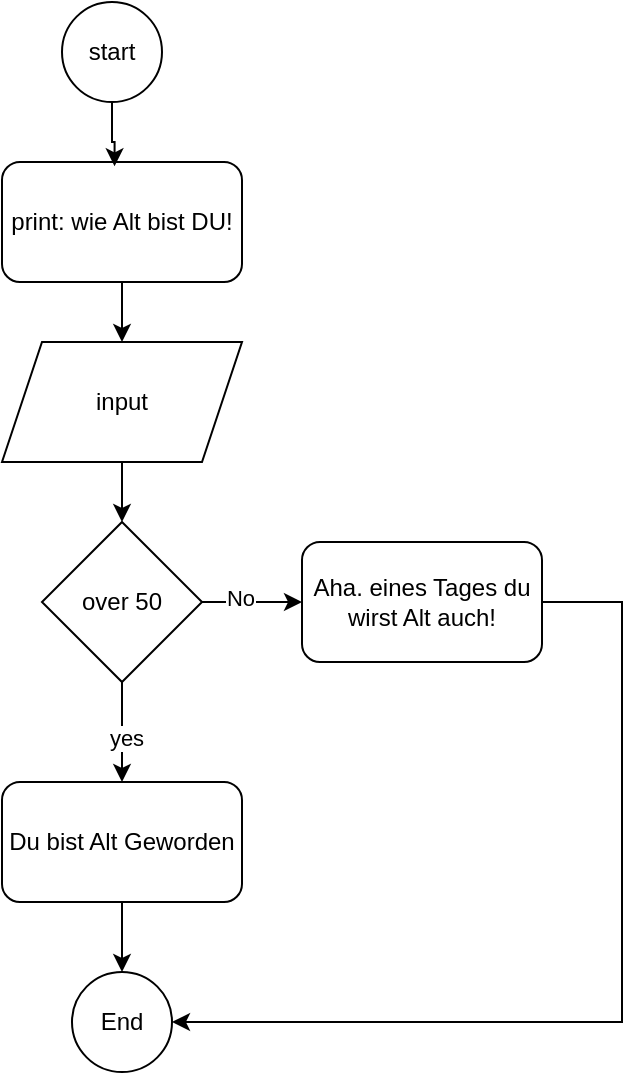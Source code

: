 <mxfile version="28.1.2">
  <diagram id="C5RBs43oDa-KdzZeNtuy" name="Page-1">
    <mxGraphModel dx="1175" dy="608" grid="1" gridSize="10" guides="1" tooltips="1" connect="1" arrows="1" fold="1" page="1" pageScale="1" pageWidth="827" pageHeight="1169" math="0" shadow="0">
      <root>
        <mxCell id="WIyWlLk6GJQsqaUBKTNV-0" />
        <mxCell id="WIyWlLk6GJQsqaUBKTNV-1" parent="WIyWlLk6GJQsqaUBKTNV-0" />
        <mxCell id="ELYIfCKEnZ6V1FRkc1U1-0" value="start" style="ellipse;whiteSpace=wrap;html=1;" vertex="1" parent="WIyWlLk6GJQsqaUBKTNV-1">
          <mxGeometry x="170" y="50" width="50" height="50" as="geometry" />
        </mxCell>
        <mxCell id="ELYIfCKEnZ6V1FRkc1U1-1" value="End" style="ellipse;whiteSpace=wrap;html=1;" vertex="1" parent="WIyWlLk6GJQsqaUBKTNV-1">
          <mxGeometry x="175" y="535" width="50" height="50" as="geometry" />
        </mxCell>
        <mxCell id="ELYIfCKEnZ6V1FRkc1U1-13" style="edgeStyle=orthogonalEdgeStyle;rounded=0;orthogonalLoop=1;jettySize=auto;html=1;entryX=0.5;entryY=0;entryDx=0;entryDy=0;" edge="1" parent="WIyWlLk6GJQsqaUBKTNV-1" source="ELYIfCKEnZ6V1FRkc1U1-2" target="ELYIfCKEnZ6V1FRkc1U1-7">
          <mxGeometry relative="1" as="geometry" />
        </mxCell>
        <mxCell id="ELYIfCKEnZ6V1FRkc1U1-2" value="input" style="shape=parallelogram;perimeter=parallelogramPerimeter;whiteSpace=wrap;html=1;fixedSize=1;" vertex="1" parent="WIyWlLk6GJQsqaUBKTNV-1">
          <mxGeometry x="140" y="220" width="120" height="60" as="geometry" />
        </mxCell>
        <mxCell id="ELYIfCKEnZ6V1FRkc1U1-6" style="edgeStyle=orthogonalEdgeStyle;rounded=0;orthogonalLoop=1;jettySize=auto;html=1;entryX=0.5;entryY=0;entryDx=0;entryDy=0;" edge="1" parent="WIyWlLk6GJQsqaUBKTNV-1" source="ELYIfCKEnZ6V1FRkc1U1-3" target="ELYIfCKEnZ6V1FRkc1U1-2">
          <mxGeometry relative="1" as="geometry" />
        </mxCell>
        <mxCell id="ELYIfCKEnZ6V1FRkc1U1-3" value="print: wie Alt bist DU!" style="rounded=1;whiteSpace=wrap;html=1;" vertex="1" parent="WIyWlLk6GJQsqaUBKTNV-1">
          <mxGeometry x="140" y="130" width="120" height="60" as="geometry" />
        </mxCell>
        <mxCell id="ELYIfCKEnZ6V1FRkc1U1-5" style="edgeStyle=orthogonalEdgeStyle;rounded=0;orthogonalLoop=1;jettySize=auto;html=1;entryX=0.469;entryY=0.036;entryDx=0;entryDy=0;entryPerimeter=0;" edge="1" parent="WIyWlLk6GJQsqaUBKTNV-1" source="ELYIfCKEnZ6V1FRkc1U1-0" target="ELYIfCKEnZ6V1FRkc1U1-3">
          <mxGeometry relative="1" as="geometry" />
        </mxCell>
        <mxCell id="ELYIfCKEnZ6V1FRkc1U1-8" style="edgeStyle=orthogonalEdgeStyle;rounded=0;orthogonalLoop=1;jettySize=auto;html=1;exitX=0.5;exitY=1;exitDx=0;exitDy=0;entryX=0.5;entryY=0;entryDx=0;entryDy=0;" edge="1" parent="WIyWlLk6GJQsqaUBKTNV-1" source="ELYIfCKEnZ6V1FRkc1U1-7" target="ELYIfCKEnZ6V1FRkc1U1-9">
          <mxGeometry relative="1" as="geometry">
            <mxPoint x="240" y="410" as="targetPoint" />
            <mxPoint x="190" y="390.14" as="sourcePoint" />
          </mxGeometry>
        </mxCell>
        <mxCell id="ELYIfCKEnZ6V1FRkc1U1-10" value="yes" style="edgeLabel;html=1;align=center;verticalAlign=middle;resizable=0;points=[];" vertex="1" connectable="0" parent="ELYIfCKEnZ6V1FRkc1U1-8">
          <mxGeometry x="0.094" y="2" relative="1" as="geometry">
            <mxPoint as="offset" />
          </mxGeometry>
        </mxCell>
        <mxCell id="ELYIfCKEnZ6V1FRkc1U1-12" style="edgeStyle=orthogonalEdgeStyle;rounded=0;orthogonalLoop=1;jettySize=auto;html=1;entryX=0;entryY=0.5;entryDx=0;entryDy=0;" edge="1" parent="WIyWlLk6GJQsqaUBKTNV-1" source="ELYIfCKEnZ6V1FRkc1U1-7" target="ELYIfCKEnZ6V1FRkc1U1-11">
          <mxGeometry relative="1" as="geometry" />
        </mxCell>
        <mxCell id="ELYIfCKEnZ6V1FRkc1U1-16" value="No" style="edgeLabel;html=1;align=center;verticalAlign=middle;resizable=0;points=[];" vertex="1" connectable="0" parent="ELYIfCKEnZ6V1FRkc1U1-12">
          <mxGeometry x="-0.257" y="2" relative="1" as="geometry">
            <mxPoint as="offset" />
          </mxGeometry>
        </mxCell>
        <mxCell id="ELYIfCKEnZ6V1FRkc1U1-7" value="over 50" style="rhombus;whiteSpace=wrap;html=1;" vertex="1" parent="WIyWlLk6GJQsqaUBKTNV-1">
          <mxGeometry x="160" y="310" width="80" height="80" as="geometry" />
        </mxCell>
        <mxCell id="ELYIfCKEnZ6V1FRkc1U1-14" style="edgeStyle=orthogonalEdgeStyle;rounded=0;orthogonalLoop=1;jettySize=auto;html=1;" edge="1" parent="WIyWlLk6GJQsqaUBKTNV-1" source="ELYIfCKEnZ6V1FRkc1U1-9" target="ELYIfCKEnZ6V1FRkc1U1-1">
          <mxGeometry relative="1" as="geometry" />
        </mxCell>
        <mxCell id="ELYIfCKEnZ6V1FRkc1U1-9" value="Du bist Alt Geworden" style="rounded=1;whiteSpace=wrap;html=1;" vertex="1" parent="WIyWlLk6GJQsqaUBKTNV-1">
          <mxGeometry x="140" y="440" width="120" height="60" as="geometry" />
        </mxCell>
        <mxCell id="ELYIfCKEnZ6V1FRkc1U1-15" style="edgeStyle=orthogonalEdgeStyle;rounded=0;orthogonalLoop=1;jettySize=auto;html=1;entryX=1;entryY=0.5;entryDx=0;entryDy=0;" edge="1" parent="WIyWlLk6GJQsqaUBKTNV-1" source="ELYIfCKEnZ6V1FRkc1U1-11" target="ELYIfCKEnZ6V1FRkc1U1-1">
          <mxGeometry relative="1" as="geometry">
            <Array as="points">
              <mxPoint x="450" y="350" />
              <mxPoint x="450" y="560" />
            </Array>
          </mxGeometry>
        </mxCell>
        <mxCell id="ELYIfCKEnZ6V1FRkc1U1-11" value="Aha. eines Tages du wirst Alt auch!" style="rounded=1;whiteSpace=wrap;html=1;" vertex="1" parent="WIyWlLk6GJQsqaUBKTNV-1">
          <mxGeometry x="290" y="320" width="120" height="60" as="geometry" />
        </mxCell>
      </root>
    </mxGraphModel>
  </diagram>
</mxfile>

